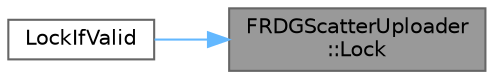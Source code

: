 digraph "FRDGScatterUploader::Lock"
{
 // INTERACTIVE_SVG=YES
 // LATEX_PDF_SIZE
  bgcolor="transparent";
  edge [fontname=Helvetica,fontsize=10,labelfontname=Helvetica,labelfontsize=10];
  node [fontname=Helvetica,fontsize=10,shape=box,height=0.2,width=0.4];
  rankdir="RL";
  Node1 [id="Node000001",label="FRDGScatterUploader\l::Lock",height=0.2,width=0.4,color="gray40", fillcolor="grey60", style="filled", fontcolor="black",tooltip=" "];
  Node1 -> Node2 [id="edge1_Node000001_Node000002",dir="back",color="steelblue1",style="solid",tooltip=" "];
  Node2 [id="Node000002",label="LockIfValid",height=0.2,width=0.4,color="grey40", fillcolor="white", style="filled",URL="$d3/d39/UnifiedBuffer_8h.html#a6774336ece4f9b34532e5af4b5012e17",tooltip=" "];
}
